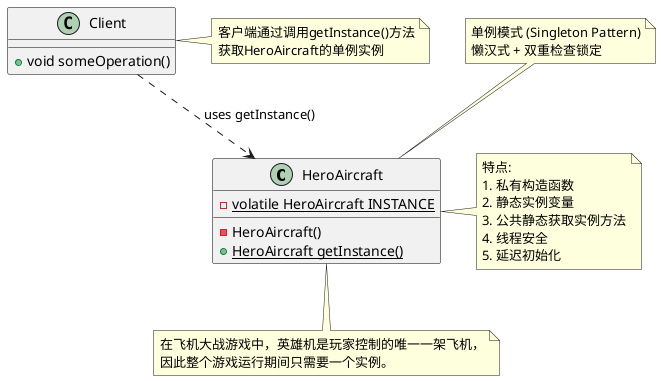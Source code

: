 @startuml
' 单例模式UML结构图 - 飞机大战游戏 英雄机

skinparam class {
  borderColor Black
  borderWidth 1
}

class HeroAircraft {
  -{static} volatile HeroAircraft INSTANCE
  -HeroAircraft()
  +{static} HeroAircraft getInstance()
}

class Client {
  +void someOperation()
}

note top of HeroAircraft
  单例模式 (Singleton Pattern)
  懒汉式 + 双重检查锁定
end note

note right of HeroAircraft
  特点:
  1. 私有构造函数
  2. 静态实例变量
  3. 公共静态获取实例方法
  4. 线程安全
  5. 延迟初始化
end note

note bottom of HeroAircraft
  在飞机大战游戏中，英雄机是玩家控制的唯一一架飞机，
  因此整个游戏运行期间只需要一个实例。
end note

Client ..> HeroAircraft : uses getInstance()

note right of Client
  客户端通过调用getInstance()方法
  获取HeroAircraft的单例实例
end note

@enduml
